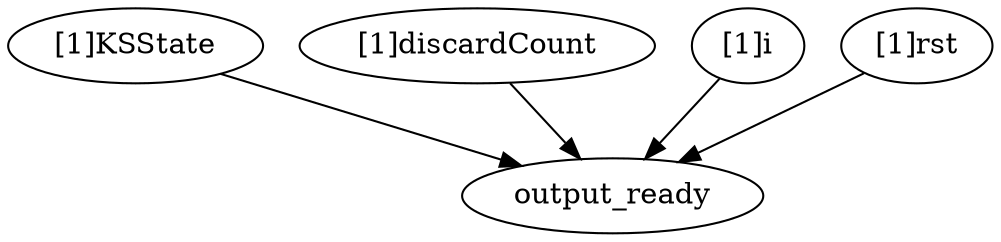 strict digraph "" {
	"[1]KSState"	 [complexity=1,
		importance=0.224232692796,
		rank=0.224232692796];
	output_ready	 [complexity=0,
		importance=0.0774290737911,
		rank=0.0];
	"[1]KSState" -> output_ready;
	"[1]discardCount"	 [complexity=1,
		importance=0.169664933549,
		rank=0.169664933549];
	"[1]discardCount" -> output_ready;
	"[1]i"	 [complexity=1,
		importance=0.165981597259,
		rank=0.165981597259];
	"[1]i" -> output_ready;
	"[1]rst"	 [complexity=1,
		importance=0.290033587341,
		rank=0.290033587341];
	"[1]rst" -> output_ready;
}
